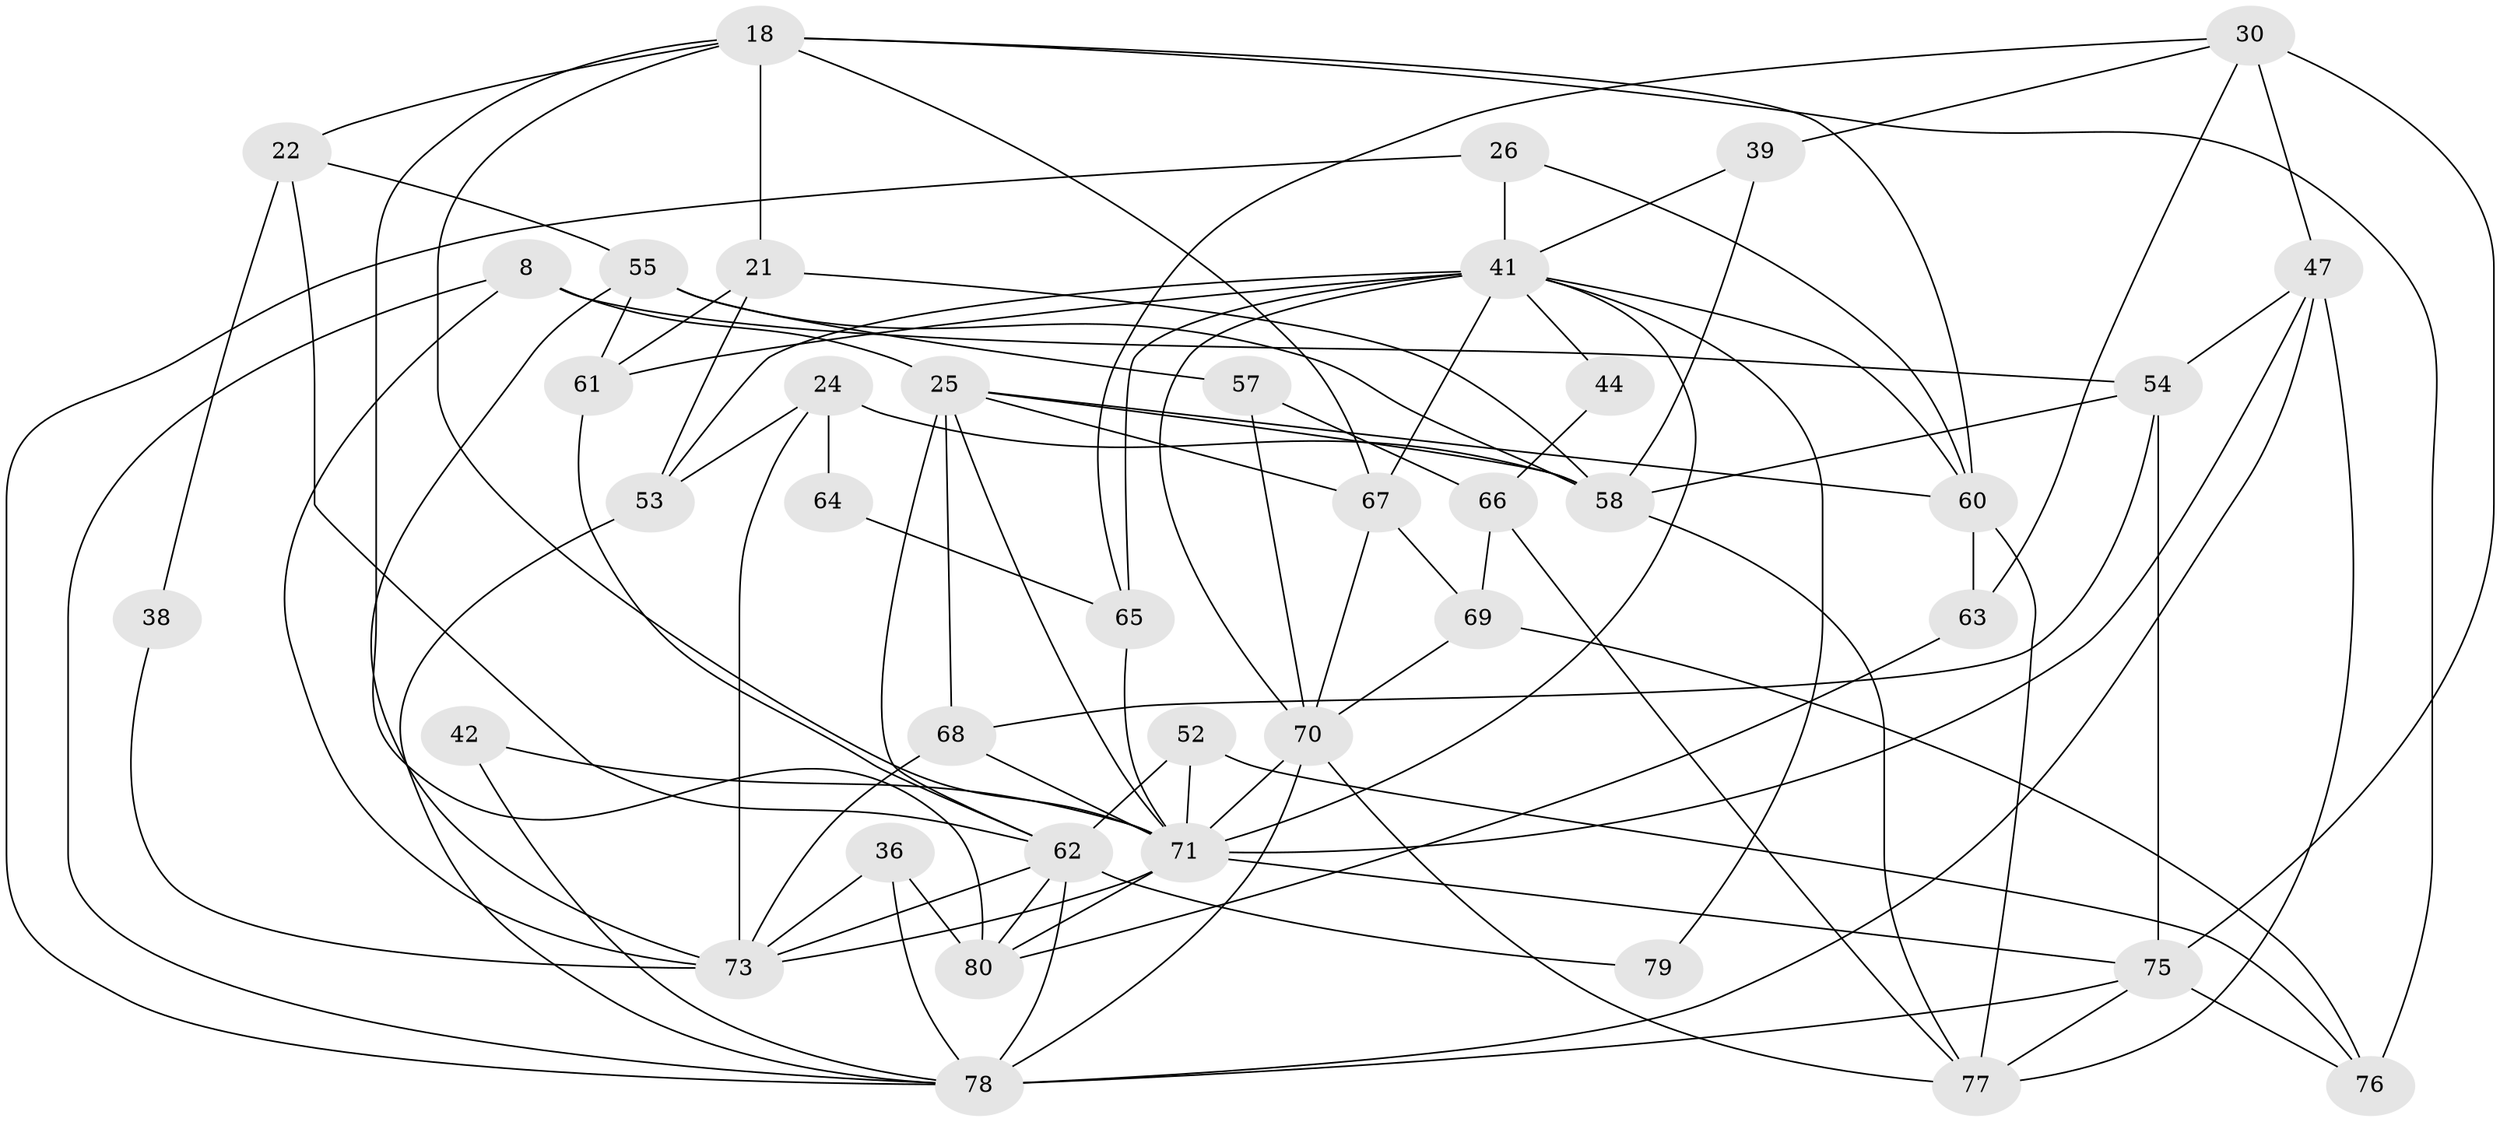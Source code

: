 // original degree distribution, {3: 0.2625, 4: 0.375, 6: 0.1125, 7: 0.025, 2: 0.125, 5: 0.075, 11: 0.0125, 8: 0.0125}
// Generated by graph-tools (version 1.1) at 2025/50/03/09/25 04:50:11]
// undirected, 40 vertices, 98 edges
graph export_dot {
graph [start="1"]
  node [color=gray90,style=filled];
  8;
  18;
  21;
  22;
  24 [super="+5"];
  25 [super="+2"];
  26 [super="+7"];
  30;
  36;
  38;
  39;
  41 [super="+31+23"];
  42;
  44;
  47 [super="+45"];
  52;
  53;
  54 [super="+27+10"];
  55 [super="+49"];
  57;
  58 [super="+1+13"];
  60 [super="+15"];
  61;
  62 [super="+50+32"];
  63 [super="+20"];
  64;
  65 [super="+46"];
  66;
  67 [super="+11+34"];
  68 [super="+35"];
  69;
  70 [super="+4"];
  71 [super="+28+56+59"];
  73 [super="+14+33+72"];
  75 [super="+40+74"];
  76 [super="+43"];
  77 [super="+29+48"];
  78 [super="+37"];
  79;
  80 [super="+51"];
  8 -- 25;
  8 -- 78;
  8 -- 73;
  8 -- 54;
  18 -- 80 [weight=2];
  18 -- 21;
  18 -- 22;
  18 -- 60 [weight=2];
  18 -- 76 [weight=2];
  18 -- 67;
  18 -- 71 [weight=2];
  21 -- 61;
  21 -- 53;
  21 -- 58;
  22 -- 38;
  22 -- 55;
  22 -- 62;
  24 -- 53;
  24 -- 58 [weight=2];
  24 -- 64;
  24 -- 73 [weight=4];
  25 -- 67;
  25 -- 58 [weight=2];
  25 -- 60;
  25 -- 68;
  25 -- 71 [weight=2];
  25 -- 62;
  26 -- 60;
  26 -- 78;
  26 -- 41 [weight=2];
  30 -- 39;
  30 -- 47 [weight=2];
  30 -- 63;
  30 -- 75;
  30 -- 65;
  36 -- 78 [weight=2];
  36 -- 80;
  36 -- 73;
  38 -- 73;
  39 -- 58;
  39 -- 41;
  41 -- 44;
  41 -- 61;
  41 -- 65 [weight=2];
  41 -- 70 [weight=2];
  41 -- 67;
  41 -- 71;
  41 -- 79;
  41 -- 60;
  41 -- 53;
  42 -- 78;
  42 -- 71;
  44 -- 66;
  47 -- 78;
  47 -- 71;
  47 -- 54;
  47 -- 77;
  52 -- 76;
  52 -- 71;
  52 -- 62;
  53 -- 78;
  54 -- 68;
  54 -- 58;
  54 -- 75;
  55 -- 73 [weight=2];
  55 -- 57;
  55 -- 58;
  55 -- 61;
  57 -- 70;
  57 -- 66;
  58 -- 77;
  60 -- 63;
  60 -- 77;
  61 -- 62;
  62 -- 78 [weight=2];
  62 -- 73;
  62 -- 79;
  62 -- 80 [weight=2];
  63 -- 80;
  64 -- 65;
  65 -- 71;
  66 -- 69;
  66 -- 77;
  67 -- 69;
  67 -- 70;
  68 -- 73 [weight=2];
  68 -- 71;
  69 -- 76;
  69 -- 70;
  70 -- 78 [weight=2];
  70 -- 71 [weight=2];
  70 -- 77;
  71 -- 80;
  71 -- 73;
  71 -- 75 [weight=2];
  75 -- 77;
  75 -- 76;
  75 -- 78;
}

